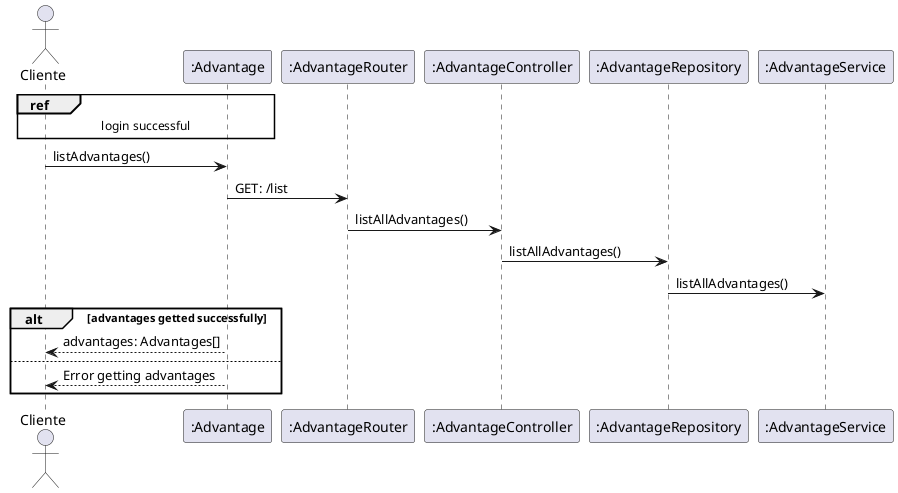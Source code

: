 @startuml

actor "Cliente" as cliente
participant ":Advantage" as ad
participant ":AdvantageRouter" as adRouter
participant ":AdvantageController" as adController
participant ":AdvantageRepository" as adRepository
participant ":AdvantageService" as adService

ref over cliente, ad: login successful

cliente -> ad : listAdvantages()
ad -> adRouter : GET: /list
adRouter -> adController : listAllAdvantages()
adController -> adRepository : listAllAdvantages()
adRepository -> adService : listAllAdvantages()
alt advantages getted successfully
    ad --> cliente : advantages: Advantages[]
else
    ad --> cliente : Error getting advantages
end
@enduml